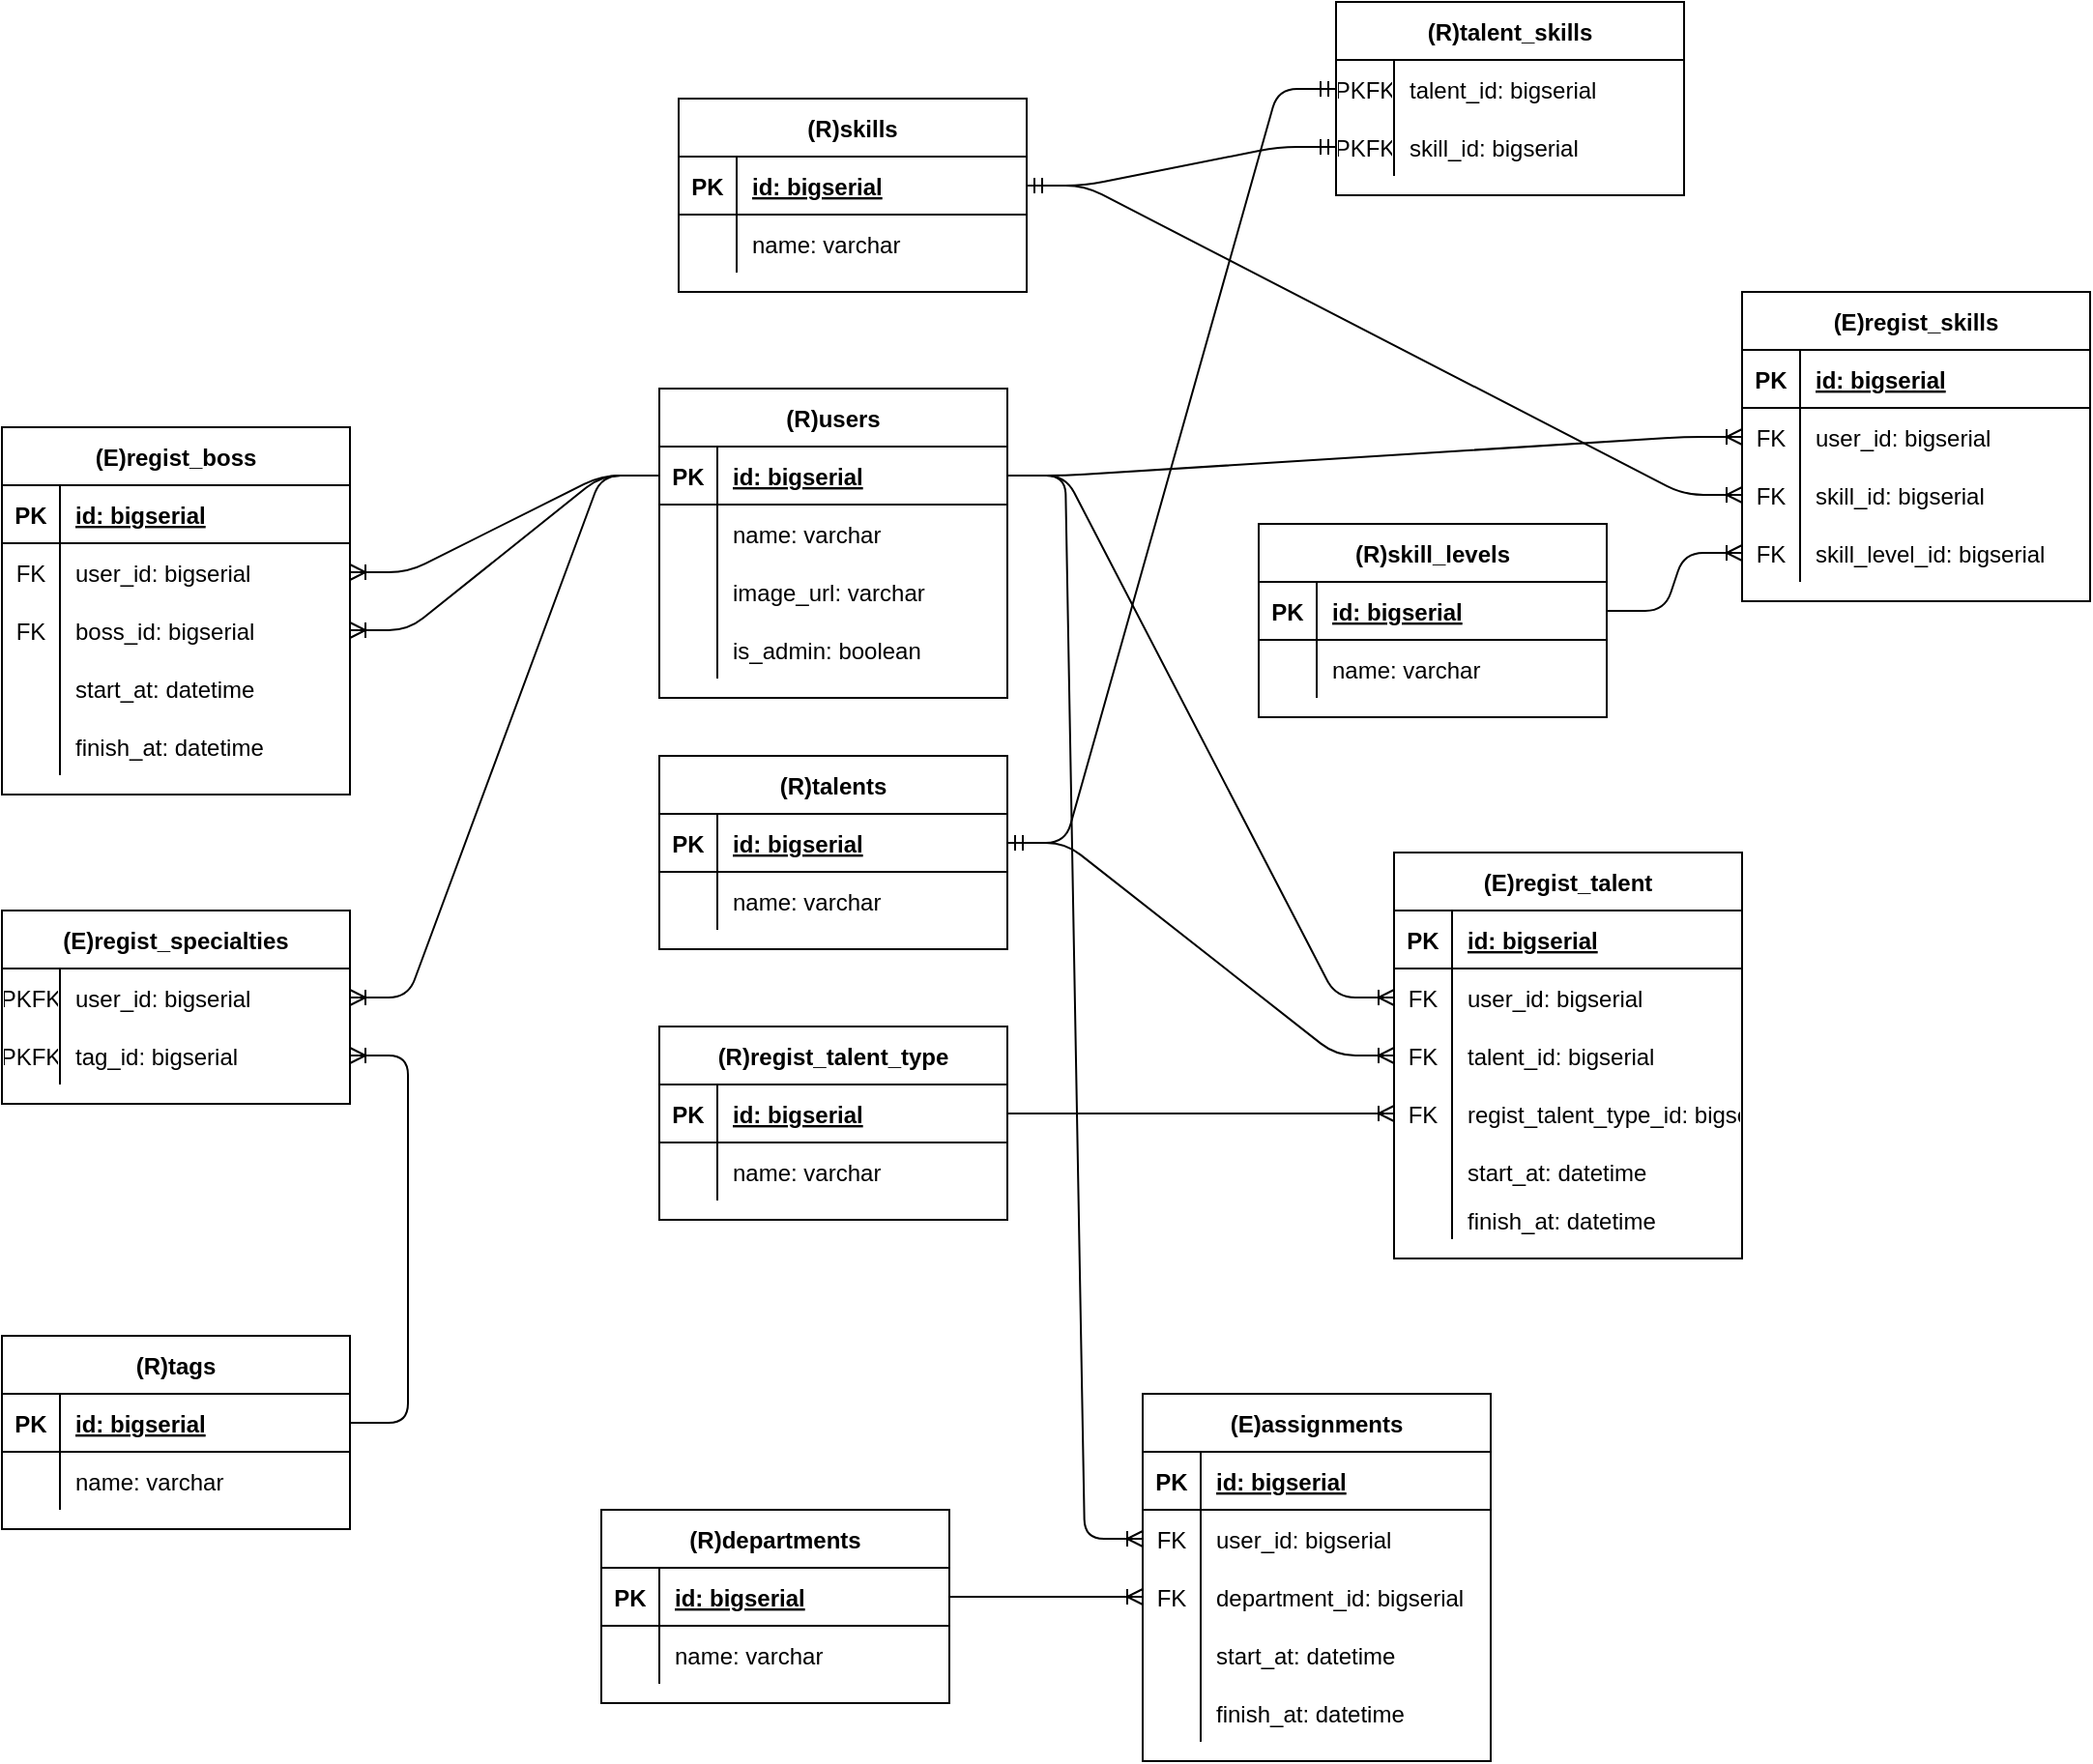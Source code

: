 <mxfile version="13.8.1" type="github">
  <diagram id="JPElbBWOqCpzy2jqANNV" name="Page-1">
    <mxGraphModel dx="4867" dy="1317" grid="1" gridSize="10" guides="1" tooltips="1" connect="1" arrows="1" fold="1" page="1" pageScale="1" pageWidth="827" pageHeight="1169" math="0" shadow="0" extFonts="Permanent Marker^https://fonts.googleapis.com/css?family=Permanent+Marker">
      <root>
        <mxCell id="0" />
        <mxCell id="1" parent="0" />
        <mxCell id="5wQCz63SCyljNWR6yYrc-65" value="(R)regist_talent_type" style="shape=table;startSize=30;container=1;collapsible=1;childLayout=tableLayout;fixedRows=1;rowLines=0;fontStyle=1;align=center;resizeLast=1;" parent="1" vertex="1">
          <mxGeometry x="-1580" y="590" width="180" height="100" as="geometry" />
        </mxCell>
        <mxCell id="5wQCz63SCyljNWR6yYrc-66" value="" style="shape=partialRectangle;collapsible=0;dropTarget=0;pointerEvents=0;fillColor=none;top=0;left=0;bottom=1;right=0;points=[[0,0.5],[1,0.5]];portConstraint=eastwest;" parent="5wQCz63SCyljNWR6yYrc-65" vertex="1">
          <mxGeometry y="30" width="180" height="30" as="geometry" />
        </mxCell>
        <mxCell id="5wQCz63SCyljNWR6yYrc-67" value="PK" style="shape=partialRectangle;connectable=0;fillColor=none;top=0;left=0;bottom=0;right=0;fontStyle=1;overflow=hidden;" parent="5wQCz63SCyljNWR6yYrc-66" vertex="1">
          <mxGeometry width="30" height="30" as="geometry" />
        </mxCell>
        <mxCell id="5wQCz63SCyljNWR6yYrc-68" value="id: bigserial" style="shape=partialRectangle;connectable=0;fillColor=none;top=0;left=0;bottom=0;right=0;align=left;spacingLeft=6;fontStyle=5;overflow=hidden;" parent="5wQCz63SCyljNWR6yYrc-66" vertex="1">
          <mxGeometry x="30" width="150" height="30" as="geometry" />
        </mxCell>
        <mxCell id="5wQCz63SCyljNWR6yYrc-69" value="" style="shape=partialRectangle;collapsible=0;dropTarget=0;pointerEvents=0;fillColor=none;top=0;left=0;bottom=0;right=0;points=[[0,0.5],[1,0.5]];portConstraint=eastwest;" parent="5wQCz63SCyljNWR6yYrc-65" vertex="1">
          <mxGeometry y="60" width="180" height="30" as="geometry" />
        </mxCell>
        <mxCell id="5wQCz63SCyljNWR6yYrc-70" value="" style="shape=partialRectangle;connectable=0;fillColor=none;top=0;left=0;bottom=0;right=0;editable=1;overflow=hidden;" parent="5wQCz63SCyljNWR6yYrc-69" vertex="1">
          <mxGeometry width="30" height="30" as="geometry" />
        </mxCell>
        <mxCell id="5wQCz63SCyljNWR6yYrc-71" value="name: varchar" style="shape=partialRectangle;connectable=0;fillColor=none;top=0;left=0;bottom=0;right=0;align=left;spacingLeft=6;overflow=hidden;" parent="5wQCz63SCyljNWR6yYrc-69" vertex="1">
          <mxGeometry x="30" width="150" height="30" as="geometry" />
        </mxCell>
        <mxCell id="5wQCz63SCyljNWR6yYrc-49" value="(R)talents" style="shape=table;startSize=30;container=1;collapsible=1;childLayout=tableLayout;fixedRows=1;rowLines=0;fontStyle=1;align=center;resizeLast=1;" parent="1" vertex="1">
          <mxGeometry x="-1580" y="450" width="180" height="100" as="geometry" />
        </mxCell>
        <mxCell id="5wQCz63SCyljNWR6yYrc-50" value="" style="shape=partialRectangle;collapsible=0;dropTarget=0;pointerEvents=0;fillColor=none;top=0;left=0;bottom=1;right=0;points=[[0,0.5],[1,0.5]];portConstraint=eastwest;" parent="5wQCz63SCyljNWR6yYrc-49" vertex="1">
          <mxGeometry y="30" width="180" height="30" as="geometry" />
        </mxCell>
        <mxCell id="5wQCz63SCyljNWR6yYrc-51" value="PK" style="shape=partialRectangle;connectable=0;fillColor=none;top=0;left=0;bottom=0;right=0;fontStyle=1;overflow=hidden;" parent="5wQCz63SCyljNWR6yYrc-50" vertex="1">
          <mxGeometry width="30" height="30" as="geometry" />
        </mxCell>
        <mxCell id="5wQCz63SCyljNWR6yYrc-52" value="id: bigserial" style="shape=partialRectangle;connectable=0;fillColor=none;top=0;left=0;bottom=0;right=0;align=left;spacingLeft=6;fontStyle=5;overflow=hidden;" parent="5wQCz63SCyljNWR6yYrc-50" vertex="1">
          <mxGeometry x="30" width="150" height="30" as="geometry" />
        </mxCell>
        <mxCell id="5wQCz63SCyljNWR6yYrc-53" value="" style="shape=partialRectangle;collapsible=0;dropTarget=0;pointerEvents=0;fillColor=none;top=0;left=0;bottom=0;right=0;points=[[0,0.5],[1,0.5]];portConstraint=eastwest;" parent="5wQCz63SCyljNWR6yYrc-49" vertex="1">
          <mxGeometry y="60" width="180" height="30" as="geometry" />
        </mxCell>
        <mxCell id="5wQCz63SCyljNWR6yYrc-54" value="" style="shape=partialRectangle;connectable=0;fillColor=none;top=0;left=0;bottom=0;right=0;editable=1;overflow=hidden;" parent="5wQCz63SCyljNWR6yYrc-53" vertex="1">
          <mxGeometry width="30" height="30" as="geometry" />
        </mxCell>
        <mxCell id="5wQCz63SCyljNWR6yYrc-55" value="name: varchar" style="shape=partialRectangle;connectable=0;fillColor=none;top=0;left=0;bottom=0;right=0;align=left;spacingLeft=6;overflow=hidden;" parent="5wQCz63SCyljNWR6yYrc-53" vertex="1">
          <mxGeometry x="30" width="150" height="30" as="geometry" />
        </mxCell>
        <mxCell id="5wQCz63SCyljNWR6yYrc-14" value="(R)users" style="shape=table;startSize=30;container=1;collapsible=1;childLayout=tableLayout;fixedRows=1;rowLines=0;fontStyle=1;align=center;resizeLast=1;" parent="1" vertex="1">
          <mxGeometry x="-1580" y="260" width="180" height="160" as="geometry" />
        </mxCell>
        <mxCell id="5wQCz63SCyljNWR6yYrc-15" value="" style="shape=partialRectangle;collapsible=0;dropTarget=0;pointerEvents=0;fillColor=none;top=0;left=0;bottom=1;right=0;points=[[0,0.5],[1,0.5]];portConstraint=eastwest;" parent="5wQCz63SCyljNWR6yYrc-14" vertex="1">
          <mxGeometry y="30" width="180" height="30" as="geometry" />
        </mxCell>
        <mxCell id="5wQCz63SCyljNWR6yYrc-16" value="PK" style="shape=partialRectangle;connectable=0;fillColor=none;top=0;left=0;bottom=0;right=0;fontStyle=1;overflow=hidden;" parent="5wQCz63SCyljNWR6yYrc-15" vertex="1">
          <mxGeometry width="30" height="30" as="geometry" />
        </mxCell>
        <mxCell id="5wQCz63SCyljNWR6yYrc-17" value="id: bigserial" style="shape=partialRectangle;connectable=0;fillColor=none;top=0;left=0;bottom=0;right=0;align=left;spacingLeft=6;fontStyle=5;overflow=hidden;" parent="5wQCz63SCyljNWR6yYrc-15" vertex="1">
          <mxGeometry x="30" width="150" height="30" as="geometry" />
        </mxCell>
        <mxCell id="5wQCz63SCyljNWR6yYrc-18" value="" style="shape=partialRectangle;collapsible=0;dropTarget=0;pointerEvents=0;fillColor=none;top=0;left=0;bottom=0;right=0;points=[[0,0.5],[1,0.5]];portConstraint=eastwest;" parent="5wQCz63SCyljNWR6yYrc-14" vertex="1">
          <mxGeometry y="60" width="180" height="30" as="geometry" />
        </mxCell>
        <mxCell id="5wQCz63SCyljNWR6yYrc-19" value="" style="shape=partialRectangle;connectable=0;fillColor=none;top=0;left=0;bottom=0;right=0;editable=1;overflow=hidden;" parent="5wQCz63SCyljNWR6yYrc-18" vertex="1">
          <mxGeometry width="30" height="30" as="geometry" />
        </mxCell>
        <mxCell id="5wQCz63SCyljNWR6yYrc-20" value="name: varchar" style="shape=partialRectangle;connectable=0;fillColor=none;top=0;left=0;bottom=0;right=0;align=left;spacingLeft=6;overflow=hidden;" parent="5wQCz63SCyljNWR6yYrc-18" vertex="1">
          <mxGeometry x="30" width="150" height="30" as="geometry" />
        </mxCell>
        <mxCell id="5wQCz63SCyljNWR6yYrc-21" value="" style="shape=partialRectangle;collapsible=0;dropTarget=0;pointerEvents=0;fillColor=none;top=0;left=0;bottom=0;right=0;points=[[0,0.5],[1,0.5]];portConstraint=eastwest;" parent="5wQCz63SCyljNWR6yYrc-14" vertex="1">
          <mxGeometry y="90" width="180" height="30" as="geometry" />
        </mxCell>
        <mxCell id="5wQCz63SCyljNWR6yYrc-22" value="" style="shape=partialRectangle;connectable=0;fillColor=none;top=0;left=0;bottom=0;right=0;editable=1;overflow=hidden;" parent="5wQCz63SCyljNWR6yYrc-21" vertex="1">
          <mxGeometry width="30" height="30" as="geometry" />
        </mxCell>
        <mxCell id="5wQCz63SCyljNWR6yYrc-23" value="image_url: varchar" style="shape=partialRectangle;connectable=0;fillColor=none;top=0;left=0;bottom=0;right=0;align=left;spacingLeft=6;overflow=hidden;" parent="5wQCz63SCyljNWR6yYrc-21" vertex="1">
          <mxGeometry x="30" width="150" height="30" as="geometry" />
        </mxCell>
        <mxCell id="KvYoqZuL__09rlSR0HIG-1" value="" style="shape=partialRectangle;collapsible=0;dropTarget=0;pointerEvents=0;fillColor=none;top=0;left=0;bottom=0;right=0;points=[[0,0.5],[1,0.5]];portConstraint=eastwest;" vertex="1" parent="5wQCz63SCyljNWR6yYrc-14">
          <mxGeometry y="120" width="180" height="30" as="geometry" />
        </mxCell>
        <mxCell id="KvYoqZuL__09rlSR0HIG-2" value="" style="shape=partialRectangle;connectable=0;fillColor=none;top=0;left=0;bottom=0;right=0;editable=1;overflow=hidden;" vertex="1" parent="KvYoqZuL__09rlSR0HIG-1">
          <mxGeometry width="30" height="30" as="geometry" />
        </mxCell>
        <mxCell id="KvYoqZuL__09rlSR0HIG-3" value="is_admin: boolean" style="shape=partialRectangle;connectable=0;fillColor=none;top=0;left=0;bottom=0;right=0;align=left;spacingLeft=6;overflow=hidden;" vertex="1" parent="KvYoqZuL__09rlSR0HIG-1">
          <mxGeometry x="30" width="150" height="30" as="geometry" />
        </mxCell>
        <mxCell id="5wQCz63SCyljNWR6yYrc-81" value="" style="edgeStyle=entityRelationEdgeStyle;fontSize=12;html=1;endArrow=ERoneToMany;exitX=1;exitY=0.5;exitDx=0;exitDy=0;entryX=0;entryY=0.5;entryDx=0;entryDy=0;" parent="1" source="5wQCz63SCyljNWR6yYrc-66" target="5wQCz63SCyljNWR6yYrc-37" edge="1">
          <mxGeometry width="100" height="100" relative="1" as="geometry">
            <mxPoint x="-880" y="650" as="sourcePoint" />
            <mxPoint x="-780" y="550" as="targetPoint" />
          </mxGeometry>
        </mxCell>
        <mxCell id="5wQCz63SCyljNWR6yYrc-82" value="" style="edgeStyle=entityRelationEdgeStyle;fontSize=12;html=1;endArrow=ERoneToMany;exitX=1;exitY=0.5;exitDx=0;exitDy=0;" parent="1" source="5wQCz63SCyljNWR6yYrc-50" target="5wQCz63SCyljNWR6yYrc-34" edge="1">
          <mxGeometry width="100" height="100" relative="1" as="geometry">
            <mxPoint x="-880" y="650" as="sourcePoint" />
            <mxPoint x="-780" y="550" as="targetPoint" />
          </mxGeometry>
        </mxCell>
        <mxCell id="5wQCz63SCyljNWR6yYrc-83" value="" style="edgeStyle=entityRelationEdgeStyle;fontSize=12;html=1;endArrow=ERoneToMany;entryX=0;entryY=0.5;entryDx=0;entryDy=0;" parent="1" source="5wQCz63SCyljNWR6yYrc-15" target="5wQCz63SCyljNWR6yYrc-31" edge="1">
          <mxGeometry width="100" height="100" relative="1" as="geometry">
            <mxPoint x="-880" y="650" as="sourcePoint" />
            <mxPoint x="-780" y="550" as="targetPoint" />
          </mxGeometry>
        </mxCell>
        <mxCell id="5wQCz63SCyljNWR6yYrc-97" value="" style="edgeStyle=entityRelationEdgeStyle;fontSize=12;html=1;endArrow=ERmandOne;startArrow=ERmandOne;exitX=1;exitY=0.5;exitDx=0;exitDy=0;" parent="1" source="5wQCz63SCyljNWR6yYrc-50" target="5wQCz63SCyljNWR6yYrc-88" edge="1">
          <mxGeometry width="100" height="100" relative="1" as="geometry">
            <mxPoint x="-1090" y="490" as="sourcePoint" />
            <mxPoint x="-990" y="390" as="targetPoint" />
          </mxGeometry>
        </mxCell>
        <mxCell id="5wQCz63SCyljNWR6yYrc-98" value="(R)skills" style="shape=table;startSize=30;container=1;collapsible=1;childLayout=tableLayout;fixedRows=1;rowLines=0;fontStyle=1;align=center;resizeLast=1;" parent="1" vertex="1">
          <mxGeometry x="-1570" y="110" width="180" height="100" as="geometry" />
        </mxCell>
        <mxCell id="5wQCz63SCyljNWR6yYrc-99" value="" style="shape=partialRectangle;collapsible=0;dropTarget=0;pointerEvents=0;fillColor=none;top=0;left=0;bottom=1;right=0;points=[[0,0.5],[1,0.5]];portConstraint=eastwest;" parent="5wQCz63SCyljNWR6yYrc-98" vertex="1">
          <mxGeometry y="30" width="180" height="30" as="geometry" />
        </mxCell>
        <mxCell id="5wQCz63SCyljNWR6yYrc-100" value="PK" style="shape=partialRectangle;connectable=0;fillColor=none;top=0;left=0;bottom=0;right=0;fontStyle=1;overflow=hidden;" parent="5wQCz63SCyljNWR6yYrc-99" vertex="1">
          <mxGeometry width="30" height="30" as="geometry" />
        </mxCell>
        <mxCell id="5wQCz63SCyljNWR6yYrc-101" value="id: bigserial" style="shape=partialRectangle;connectable=0;fillColor=none;top=0;left=0;bottom=0;right=0;align=left;spacingLeft=6;fontStyle=5;overflow=hidden;" parent="5wQCz63SCyljNWR6yYrc-99" vertex="1">
          <mxGeometry x="30" width="150" height="30" as="geometry" />
        </mxCell>
        <mxCell id="5wQCz63SCyljNWR6yYrc-102" value="" style="shape=partialRectangle;collapsible=0;dropTarget=0;pointerEvents=0;fillColor=none;top=0;left=0;bottom=0;right=0;points=[[0,0.5],[1,0.5]];portConstraint=eastwest;" parent="5wQCz63SCyljNWR6yYrc-98" vertex="1">
          <mxGeometry y="60" width="180" height="30" as="geometry" />
        </mxCell>
        <mxCell id="5wQCz63SCyljNWR6yYrc-103" value="" style="shape=partialRectangle;connectable=0;fillColor=none;top=0;left=0;bottom=0;right=0;editable=1;overflow=hidden;" parent="5wQCz63SCyljNWR6yYrc-102" vertex="1">
          <mxGeometry width="30" height="30" as="geometry" />
        </mxCell>
        <mxCell id="5wQCz63SCyljNWR6yYrc-104" value="name: varchar" style="shape=partialRectangle;connectable=0;fillColor=none;top=0;left=0;bottom=0;right=0;align=left;spacingLeft=6;overflow=hidden;" parent="5wQCz63SCyljNWR6yYrc-102" vertex="1">
          <mxGeometry x="30" width="150" height="30" as="geometry" />
        </mxCell>
        <mxCell id="5wQCz63SCyljNWR6yYrc-111" value="" style="edgeStyle=entityRelationEdgeStyle;fontSize=12;html=1;endArrow=ERmandOne;startArrow=ERmandOne;exitX=1;exitY=0.5;exitDx=0;exitDy=0;entryX=0;entryY=0.5;entryDx=0;entryDy=0;" parent="1" source="5wQCz63SCyljNWR6yYrc-99" target="5wQCz63SCyljNWR6yYrc-91" edge="1">
          <mxGeometry width="100" height="100" relative="1" as="geometry">
            <mxPoint x="-1320" y="610" as="sourcePoint" />
            <mxPoint x="-1220" y="510" as="targetPoint" />
          </mxGeometry>
        </mxCell>
        <mxCell id="5wQCz63SCyljNWR6yYrc-112" value="(E)regist_skills" style="shape=table;startSize=30;container=1;collapsible=1;childLayout=tableLayout;fixedRows=1;rowLines=0;fontStyle=1;align=center;resizeLast=1;" parent="1" vertex="1">
          <mxGeometry x="-1020" y="210" width="180" height="160" as="geometry" />
        </mxCell>
        <mxCell id="5wQCz63SCyljNWR6yYrc-113" value="" style="shape=partialRectangle;collapsible=0;dropTarget=0;pointerEvents=0;fillColor=none;top=0;left=0;bottom=1;right=0;points=[[0,0.5],[1,0.5]];portConstraint=eastwest;" parent="5wQCz63SCyljNWR6yYrc-112" vertex="1">
          <mxGeometry y="30" width="180" height="30" as="geometry" />
        </mxCell>
        <mxCell id="5wQCz63SCyljNWR6yYrc-114" value="PK" style="shape=partialRectangle;connectable=0;fillColor=none;top=0;left=0;bottom=0;right=0;fontStyle=1;overflow=hidden;" parent="5wQCz63SCyljNWR6yYrc-113" vertex="1">
          <mxGeometry width="30" height="30" as="geometry" />
        </mxCell>
        <mxCell id="5wQCz63SCyljNWR6yYrc-115" value="id: bigserial" style="shape=partialRectangle;connectable=0;fillColor=none;top=0;left=0;bottom=0;right=0;align=left;spacingLeft=6;fontStyle=5;overflow=hidden;" parent="5wQCz63SCyljNWR6yYrc-113" vertex="1">
          <mxGeometry x="30" width="150" height="30" as="geometry" />
        </mxCell>
        <mxCell id="5wQCz63SCyljNWR6yYrc-116" value="" style="shape=partialRectangle;collapsible=0;dropTarget=0;pointerEvents=0;fillColor=none;top=0;left=0;bottom=0;right=0;points=[[0,0.5],[1,0.5]];portConstraint=eastwest;" parent="5wQCz63SCyljNWR6yYrc-112" vertex="1">
          <mxGeometry y="60" width="180" height="30" as="geometry" />
        </mxCell>
        <mxCell id="5wQCz63SCyljNWR6yYrc-117" value="FK" style="shape=partialRectangle;connectable=0;fillColor=none;top=0;left=0;bottom=0;right=0;editable=1;overflow=hidden;" parent="5wQCz63SCyljNWR6yYrc-116" vertex="1">
          <mxGeometry width="30" height="30" as="geometry" />
        </mxCell>
        <mxCell id="5wQCz63SCyljNWR6yYrc-118" value="user_id: bigserial" style="shape=partialRectangle;connectable=0;fillColor=none;top=0;left=0;bottom=0;right=0;align=left;spacingLeft=6;overflow=hidden;" parent="5wQCz63SCyljNWR6yYrc-116" vertex="1">
          <mxGeometry x="30" width="150" height="30" as="geometry" />
        </mxCell>
        <mxCell id="5wQCz63SCyljNWR6yYrc-119" value="" style="shape=partialRectangle;collapsible=0;dropTarget=0;pointerEvents=0;fillColor=none;top=0;left=0;bottom=0;right=0;points=[[0,0.5],[1,0.5]];portConstraint=eastwest;" parent="5wQCz63SCyljNWR6yYrc-112" vertex="1">
          <mxGeometry y="90" width="180" height="30" as="geometry" />
        </mxCell>
        <mxCell id="5wQCz63SCyljNWR6yYrc-120" value="FK" style="shape=partialRectangle;connectable=0;fillColor=none;top=0;left=0;bottom=0;right=0;editable=1;overflow=hidden;" parent="5wQCz63SCyljNWR6yYrc-119" vertex="1">
          <mxGeometry width="30" height="30" as="geometry" />
        </mxCell>
        <mxCell id="5wQCz63SCyljNWR6yYrc-121" value="skill_id: bigserial" style="shape=partialRectangle;connectable=0;fillColor=none;top=0;left=0;bottom=0;right=0;align=left;spacingLeft=6;overflow=hidden;" parent="5wQCz63SCyljNWR6yYrc-119" vertex="1">
          <mxGeometry x="30" width="150" height="30" as="geometry" />
        </mxCell>
        <mxCell id="5wQCz63SCyljNWR6yYrc-122" value="" style="shape=partialRectangle;collapsible=0;dropTarget=0;pointerEvents=0;fillColor=none;top=0;left=0;bottom=0;right=0;points=[[0,0.5],[1,0.5]];portConstraint=eastwest;" parent="5wQCz63SCyljNWR6yYrc-112" vertex="1">
          <mxGeometry y="120" width="180" height="30" as="geometry" />
        </mxCell>
        <mxCell id="5wQCz63SCyljNWR6yYrc-123" value="FK" style="shape=partialRectangle;connectable=0;fillColor=none;top=0;left=0;bottom=0;right=0;editable=1;overflow=hidden;" parent="5wQCz63SCyljNWR6yYrc-122" vertex="1">
          <mxGeometry width="30" height="30" as="geometry" />
        </mxCell>
        <mxCell id="5wQCz63SCyljNWR6yYrc-124" value="skill_level_id: bigserial" style="shape=partialRectangle;connectable=0;fillColor=none;top=0;left=0;bottom=0;right=0;align=left;spacingLeft=6;overflow=hidden;" parent="5wQCz63SCyljNWR6yYrc-122" vertex="1">
          <mxGeometry x="30" width="150" height="30" as="geometry" />
        </mxCell>
        <mxCell id="5wQCz63SCyljNWR6yYrc-125" value="" style="edgeStyle=entityRelationEdgeStyle;fontSize=12;html=1;endArrow=ERoneToMany;entryX=0;entryY=0.5;entryDx=0;entryDy=0;exitX=1;exitY=0.5;exitDx=0;exitDy=0;" parent="1" source="5wQCz63SCyljNWR6yYrc-15" target="5wQCz63SCyljNWR6yYrc-116" edge="1">
          <mxGeometry width="100" height="100" relative="1" as="geometry">
            <mxPoint x="-1320" y="610" as="sourcePoint" />
            <mxPoint x="-1220" y="510" as="targetPoint" />
          </mxGeometry>
        </mxCell>
        <mxCell id="5wQCz63SCyljNWR6yYrc-126" value="" style="edgeStyle=entityRelationEdgeStyle;fontSize=12;html=1;endArrow=ERoneToMany;exitX=1;exitY=0.5;exitDx=0;exitDy=0;entryX=0;entryY=0.5;entryDx=0;entryDy=0;" parent="1" source="5wQCz63SCyljNWR6yYrc-99" target="5wQCz63SCyljNWR6yYrc-119" edge="1">
          <mxGeometry width="100" height="100" relative="1" as="geometry">
            <mxPoint x="-1230" y="390" as="sourcePoint" />
            <mxPoint x="-1130" y="290" as="targetPoint" />
          </mxGeometry>
        </mxCell>
        <mxCell id="5wQCz63SCyljNWR6yYrc-84" value="(R)talent_skills" style="shape=table;startSize=30;container=1;collapsible=1;childLayout=tableLayout;fixedRows=1;rowLines=0;fontStyle=1;align=center;resizeLast=1;" parent="1" vertex="1">
          <mxGeometry x="-1230" y="60" width="180" height="100" as="geometry" />
        </mxCell>
        <mxCell id="5wQCz63SCyljNWR6yYrc-88" value="" style="shape=partialRectangle;collapsible=0;dropTarget=0;pointerEvents=0;fillColor=none;top=0;left=0;bottom=0;right=0;points=[[0,0.5],[1,0.5]];portConstraint=eastwest;" parent="5wQCz63SCyljNWR6yYrc-84" vertex="1">
          <mxGeometry y="30" width="180" height="30" as="geometry" />
        </mxCell>
        <mxCell id="5wQCz63SCyljNWR6yYrc-89" value="PKFK" style="shape=partialRectangle;connectable=0;fillColor=none;top=0;left=0;bottom=0;right=0;editable=1;overflow=hidden;" parent="5wQCz63SCyljNWR6yYrc-88" vertex="1">
          <mxGeometry width="30" height="30" as="geometry" />
        </mxCell>
        <mxCell id="5wQCz63SCyljNWR6yYrc-90" value="talent_id: bigserial" style="shape=partialRectangle;connectable=0;fillColor=none;top=0;left=0;bottom=0;right=0;align=left;spacingLeft=6;overflow=hidden;" parent="5wQCz63SCyljNWR6yYrc-88" vertex="1">
          <mxGeometry x="30" width="150" height="30" as="geometry" />
        </mxCell>
        <mxCell id="5wQCz63SCyljNWR6yYrc-91" value="" style="shape=partialRectangle;collapsible=0;dropTarget=0;pointerEvents=0;fillColor=none;top=0;left=0;bottom=0;right=0;points=[[0,0.5],[1,0.5]];portConstraint=eastwest;" parent="5wQCz63SCyljNWR6yYrc-84" vertex="1">
          <mxGeometry y="60" width="180" height="30" as="geometry" />
        </mxCell>
        <mxCell id="5wQCz63SCyljNWR6yYrc-92" value="PKFK" style="shape=partialRectangle;connectable=0;fillColor=none;top=0;left=0;bottom=0;right=0;editable=1;overflow=hidden;" parent="5wQCz63SCyljNWR6yYrc-91" vertex="1">
          <mxGeometry width="30" height="30" as="geometry" />
        </mxCell>
        <mxCell id="5wQCz63SCyljNWR6yYrc-93" value="skill_id: bigserial" style="shape=partialRectangle;connectable=0;fillColor=none;top=0;left=0;bottom=0;right=0;align=left;spacingLeft=6;overflow=hidden;" parent="5wQCz63SCyljNWR6yYrc-91" vertex="1">
          <mxGeometry x="30" width="150" height="30" as="geometry" />
        </mxCell>
        <mxCell id="5wQCz63SCyljNWR6yYrc-127" value="(R)skill_levels" style="shape=table;startSize=30;container=1;collapsible=1;childLayout=tableLayout;fixedRows=1;rowLines=0;fontStyle=1;align=center;resizeLast=1;" parent="1" vertex="1">
          <mxGeometry x="-1270" y="330" width="180" height="100" as="geometry" />
        </mxCell>
        <mxCell id="5wQCz63SCyljNWR6yYrc-128" value="" style="shape=partialRectangle;collapsible=0;dropTarget=0;pointerEvents=0;fillColor=none;top=0;left=0;bottom=1;right=0;points=[[0,0.5],[1,0.5]];portConstraint=eastwest;" parent="5wQCz63SCyljNWR6yYrc-127" vertex="1">
          <mxGeometry y="30" width="180" height="30" as="geometry" />
        </mxCell>
        <mxCell id="5wQCz63SCyljNWR6yYrc-129" value="PK" style="shape=partialRectangle;connectable=0;fillColor=none;top=0;left=0;bottom=0;right=0;fontStyle=1;overflow=hidden;" parent="5wQCz63SCyljNWR6yYrc-128" vertex="1">
          <mxGeometry width="30" height="30" as="geometry" />
        </mxCell>
        <mxCell id="5wQCz63SCyljNWR6yYrc-130" value="id: bigserial" style="shape=partialRectangle;connectable=0;fillColor=none;top=0;left=0;bottom=0;right=0;align=left;spacingLeft=6;fontStyle=5;overflow=hidden;" parent="5wQCz63SCyljNWR6yYrc-128" vertex="1">
          <mxGeometry x="30" width="150" height="30" as="geometry" />
        </mxCell>
        <mxCell id="5wQCz63SCyljNWR6yYrc-131" value="" style="shape=partialRectangle;collapsible=0;dropTarget=0;pointerEvents=0;fillColor=none;top=0;left=0;bottom=0;right=0;points=[[0,0.5],[1,0.5]];portConstraint=eastwest;" parent="5wQCz63SCyljNWR6yYrc-127" vertex="1">
          <mxGeometry y="60" width="180" height="30" as="geometry" />
        </mxCell>
        <mxCell id="5wQCz63SCyljNWR6yYrc-132" value="" style="shape=partialRectangle;connectable=0;fillColor=none;top=0;left=0;bottom=0;right=0;editable=1;overflow=hidden;" parent="5wQCz63SCyljNWR6yYrc-131" vertex="1">
          <mxGeometry width="30" height="30" as="geometry" />
        </mxCell>
        <mxCell id="5wQCz63SCyljNWR6yYrc-133" value="name: varchar" style="shape=partialRectangle;connectable=0;fillColor=none;top=0;left=0;bottom=0;right=0;align=left;spacingLeft=6;overflow=hidden;" parent="5wQCz63SCyljNWR6yYrc-131" vertex="1">
          <mxGeometry x="30" width="150" height="30" as="geometry" />
        </mxCell>
        <mxCell id="5wQCz63SCyljNWR6yYrc-140" value="" style="edgeStyle=entityRelationEdgeStyle;fontSize=12;html=1;endArrow=ERoneToMany;entryX=0;entryY=0.5;entryDx=0;entryDy=0;" parent="1" source="5wQCz63SCyljNWR6yYrc-128" target="5wQCz63SCyljNWR6yYrc-122" edge="1">
          <mxGeometry width="100" height="100" relative="1" as="geometry">
            <mxPoint x="-1080" y="540" as="sourcePoint" />
            <mxPoint x="-980" y="440" as="targetPoint" />
          </mxGeometry>
        </mxCell>
        <mxCell id="5wQCz63SCyljNWR6yYrc-27" value="(E)regist_talent" style="shape=table;startSize=30;container=1;collapsible=1;childLayout=tableLayout;fixedRows=1;rowLines=0;fontStyle=1;align=center;resizeLast=1;" parent="1" vertex="1">
          <mxGeometry x="-1200" y="500" width="180" height="210" as="geometry" />
        </mxCell>
        <mxCell id="5wQCz63SCyljNWR6yYrc-28" value="" style="shape=partialRectangle;collapsible=0;dropTarget=0;pointerEvents=0;fillColor=none;top=0;left=0;bottom=1;right=0;points=[[0,0.5],[1,0.5]];portConstraint=eastwest;" parent="5wQCz63SCyljNWR6yYrc-27" vertex="1">
          <mxGeometry y="30" width="180" height="30" as="geometry" />
        </mxCell>
        <mxCell id="5wQCz63SCyljNWR6yYrc-29" value="PK" style="shape=partialRectangle;connectable=0;fillColor=none;top=0;left=0;bottom=0;right=0;fontStyle=1;overflow=hidden;" parent="5wQCz63SCyljNWR6yYrc-28" vertex="1">
          <mxGeometry width="30" height="30" as="geometry" />
        </mxCell>
        <mxCell id="5wQCz63SCyljNWR6yYrc-30" value="id: bigserial" style="shape=partialRectangle;connectable=0;fillColor=none;top=0;left=0;bottom=0;right=0;align=left;spacingLeft=6;fontStyle=5;overflow=hidden;" parent="5wQCz63SCyljNWR6yYrc-28" vertex="1">
          <mxGeometry x="30" width="150" height="30" as="geometry" />
        </mxCell>
        <mxCell id="5wQCz63SCyljNWR6yYrc-31" value="" style="shape=partialRectangle;collapsible=0;dropTarget=0;pointerEvents=0;fillColor=none;top=0;left=0;bottom=0;right=0;points=[[0,0.5],[1,0.5]];portConstraint=eastwest;" parent="5wQCz63SCyljNWR6yYrc-27" vertex="1">
          <mxGeometry y="60" width="180" height="30" as="geometry" />
        </mxCell>
        <mxCell id="5wQCz63SCyljNWR6yYrc-32" value="FK" style="shape=partialRectangle;connectable=0;fillColor=none;top=0;left=0;bottom=0;right=0;editable=1;overflow=hidden;" parent="5wQCz63SCyljNWR6yYrc-31" vertex="1">
          <mxGeometry width="30" height="30" as="geometry" />
        </mxCell>
        <mxCell id="5wQCz63SCyljNWR6yYrc-33" value="user_id: bigserial" style="shape=partialRectangle;connectable=0;fillColor=none;top=0;left=0;bottom=0;right=0;align=left;spacingLeft=6;overflow=hidden;" parent="5wQCz63SCyljNWR6yYrc-31" vertex="1">
          <mxGeometry x="30" width="150" height="30" as="geometry" />
        </mxCell>
        <mxCell id="5wQCz63SCyljNWR6yYrc-34" value="" style="shape=partialRectangle;collapsible=0;dropTarget=0;pointerEvents=0;fillColor=none;top=0;left=0;bottom=0;right=0;points=[[0,0.5],[1,0.5]];portConstraint=eastwest;" parent="5wQCz63SCyljNWR6yYrc-27" vertex="1">
          <mxGeometry y="90" width="180" height="30" as="geometry" />
        </mxCell>
        <mxCell id="5wQCz63SCyljNWR6yYrc-35" value="FK" style="shape=partialRectangle;connectable=0;fillColor=none;top=0;left=0;bottom=0;right=0;editable=1;overflow=hidden;" parent="5wQCz63SCyljNWR6yYrc-34" vertex="1">
          <mxGeometry width="30" height="30" as="geometry" />
        </mxCell>
        <mxCell id="5wQCz63SCyljNWR6yYrc-36" value="talent_id: bigserial" style="shape=partialRectangle;connectable=0;fillColor=none;top=0;left=0;bottom=0;right=0;align=left;spacingLeft=6;overflow=hidden;" parent="5wQCz63SCyljNWR6yYrc-34" vertex="1">
          <mxGeometry x="30" width="150" height="30" as="geometry" />
        </mxCell>
        <mxCell id="5wQCz63SCyljNWR6yYrc-37" value="" style="shape=partialRectangle;collapsible=0;dropTarget=0;pointerEvents=0;fillColor=none;top=0;left=0;bottom=0;right=0;points=[[0,0.5],[1,0.5]];portConstraint=eastwest;" parent="5wQCz63SCyljNWR6yYrc-27" vertex="1">
          <mxGeometry y="120" width="180" height="30" as="geometry" />
        </mxCell>
        <mxCell id="5wQCz63SCyljNWR6yYrc-38" value="FK" style="shape=partialRectangle;connectable=0;fillColor=none;top=0;left=0;bottom=0;right=0;editable=1;overflow=hidden;" parent="5wQCz63SCyljNWR6yYrc-37" vertex="1">
          <mxGeometry width="30" height="30" as="geometry" />
        </mxCell>
        <mxCell id="5wQCz63SCyljNWR6yYrc-39" value="regist_talent_type_id: bigserial" style="shape=partialRectangle;connectable=0;fillColor=none;top=0;left=0;bottom=0;right=0;align=left;spacingLeft=6;overflow=hidden;" parent="5wQCz63SCyljNWR6yYrc-37" vertex="1">
          <mxGeometry x="30" width="150" height="30" as="geometry" />
        </mxCell>
        <mxCell id="5wQCz63SCyljNWR6yYrc-43" value="" style="shape=partialRectangle;collapsible=0;dropTarget=0;pointerEvents=0;fillColor=none;top=0;left=0;bottom=0;right=0;points=[[0,0.5],[1,0.5]];portConstraint=eastwest;" parent="5wQCz63SCyljNWR6yYrc-27" vertex="1">
          <mxGeometry y="150" width="180" height="30" as="geometry" />
        </mxCell>
        <mxCell id="5wQCz63SCyljNWR6yYrc-44" value="" style="shape=partialRectangle;connectable=0;fillColor=none;top=0;left=0;bottom=0;right=0;editable=1;overflow=hidden;" parent="5wQCz63SCyljNWR6yYrc-43" vertex="1">
          <mxGeometry width="30" height="30" as="geometry" />
        </mxCell>
        <mxCell id="5wQCz63SCyljNWR6yYrc-45" value="start_at: datetime" style="shape=partialRectangle;connectable=0;fillColor=none;top=0;left=0;bottom=0;right=0;align=left;spacingLeft=6;overflow=hidden;" parent="5wQCz63SCyljNWR6yYrc-43" vertex="1">
          <mxGeometry x="30" width="150" height="30" as="geometry" />
        </mxCell>
        <mxCell id="5wQCz63SCyljNWR6yYrc-46" value="" style="shape=partialRectangle;collapsible=0;dropTarget=0;pointerEvents=0;fillColor=none;top=0;left=0;bottom=0;right=0;points=[[0,0.5],[1,0.5]];portConstraint=eastwest;" parent="5wQCz63SCyljNWR6yYrc-27" vertex="1">
          <mxGeometry y="180" width="180" height="20" as="geometry" />
        </mxCell>
        <mxCell id="5wQCz63SCyljNWR6yYrc-47" value="" style="shape=partialRectangle;connectable=0;fillColor=none;top=0;left=0;bottom=0;right=0;editable=1;overflow=hidden;" parent="5wQCz63SCyljNWR6yYrc-46" vertex="1">
          <mxGeometry width="30" height="20" as="geometry" />
        </mxCell>
        <mxCell id="5wQCz63SCyljNWR6yYrc-48" value="finish_at: datetime" style="shape=partialRectangle;connectable=0;fillColor=none;top=0;left=0;bottom=0;right=0;align=left;spacingLeft=6;overflow=hidden;" parent="5wQCz63SCyljNWR6yYrc-46" vertex="1">
          <mxGeometry x="30" width="150" height="20" as="geometry" />
        </mxCell>
        <mxCell id="5wQCz63SCyljNWR6yYrc-141" value="(E)assignments" style="shape=table;startSize=30;container=1;collapsible=1;childLayout=tableLayout;fixedRows=1;rowLines=0;fontStyle=1;align=center;resizeLast=1;" parent="1" vertex="1">
          <mxGeometry x="-1330" y="780" width="180" height="190" as="geometry" />
        </mxCell>
        <mxCell id="5wQCz63SCyljNWR6yYrc-142" value="" style="shape=partialRectangle;collapsible=0;dropTarget=0;pointerEvents=0;fillColor=none;top=0;left=0;bottom=1;right=0;points=[[0,0.5],[1,0.5]];portConstraint=eastwest;" parent="5wQCz63SCyljNWR6yYrc-141" vertex="1">
          <mxGeometry y="30" width="180" height="30" as="geometry" />
        </mxCell>
        <mxCell id="5wQCz63SCyljNWR6yYrc-143" value="PK" style="shape=partialRectangle;connectable=0;fillColor=none;top=0;left=0;bottom=0;right=0;fontStyle=1;overflow=hidden;" parent="5wQCz63SCyljNWR6yYrc-142" vertex="1">
          <mxGeometry width="30" height="30" as="geometry" />
        </mxCell>
        <mxCell id="5wQCz63SCyljNWR6yYrc-144" value="id: bigserial" style="shape=partialRectangle;connectable=0;fillColor=none;top=0;left=0;bottom=0;right=0;align=left;spacingLeft=6;fontStyle=5;overflow=hidden;" parent="5wQCz63SCyljNWR6yYrc-142" vertex="1">
          <mxGeometry x="30" width="150" height="30" as="geometry" />
        </mxCell>
        <mxCell id="5wQCz63SCyljNWR6yYrc-145" value="" style="shape=partialRectangle;collapsible=0;dropTarget=0;pointerEvents=0;fillColor=none;top=0;left=0;bottom=0;right=0;points=[[0,0.5],[1,0.5]];portConstraint=eastwest;" parent="5wQCz63SCyljNWR6yYrc-141" vertex="1">
          <mxGeometry y="60" width="180" height="30" as="geometry" />
        </mxCell>
        <mxCell id="5wQCz63SCyljNWR6yYrc-146" value="FK" style="shape=partialRectangle;connectable=0;fillColor=none;top=0;left=0;bottom=0;right=0;editable=1;overflow=hidden;" parent="5wQCz63SCyljNWR6yYrc-145" vertex="1">
          <mxGeometry width="30" height="30" as="geometry" />
        </mxCell>
        <mxCell id="5wQCz63SCyljNWR6yYrc-147" value="user_id: bigserial" style="shape=partialRectangle;connectable=0;fillColor=none;top=0;left=0;bottom=0;right=0;align=left;spacingLeft=6;overflow=hidden;" parent="5wQCz63SCyljNWR6yYrc-145" vertex="1">
          <mxGeometry x="30" width="150" height="30" as="geometry" />
        </mxCell>
        <mxCell id="5wQCz63SCyljNWR6yYrc-148" value="" style="shape=partialRectangle;collapsible=0;dropTarget=0;pointerEvents=0;fillColor=none;top=0;left=0;bottom=0;right=0;points=[[0,0.5],[1,0.5]];portConstraint=eastwest;" parent="5wQCz63SCyljNWR6yYrc-141" vertex="1">
          <mxGeometry y="90" width="180" height="30" as="geometry" />
        </mxCell>
        <mxCell id="5wQCz63SCyljNWR6yYrc-149" value="FK" style="shape=partialRectangle;connectable=0;fillColor=none;top=0;left=0;bottom=0;right=0;editable=1;overflow=hidden;" parent="5wQCz63SCyljNWR6yYrc-148" vertex="1">
          <mxGeometry width="30" height="30" as="geometry" />
        </mxCell>
        <mxCell id="5wQCz63SCyljNWR6yYrc-150" value="department_id: bigserial" style="shape=partialRectangle;connectable=0;fillColor=none;top=0;left=0;bottom=0;right=0;align=left;spacingLeft=6;overflow=hidden;" parent="5wQCz63SCyljNWR6yYrc-148" vertex="1">
          <mxGeometry x="30" width="150" height="30" as="geometry" />
        </mxCell>
        <mxCell id="5wQCz63SCyljNWR6yYrc-151" value="" style="shape=partialRectangle;collapsible=0;dropTarget=0;pointerEvents=0;fillColor=none;top=0;left=0;bottom=0;right=0;points=[[0,0.5],[1,0.5]];portConstraint=eastwest;" parent="5wQCz63SCyljNWR6yYrc-141" vertex="1">
          <mxGeometry y="120" width="180" height="30" as="geometry" />
        </mxCell>
        <mxCell id="5wQCz63SCyljNWR6yYrc-152" value="" style="shape=partialRectangle;connectable=0;fillColor=none;top=0;left=0;bottom=0;right=0;editable=1;overflow=hidden;" parent="5wQCz63SCyljNWR6yYrc-151" vertex="1">
          <mxGeometry width="30" height="30" as="geometry" />
        </mxCell>
        <mxCell id="5wQCz63SCyljNWR6yYrc-153" value="start_at: datetime" style="shape=partialRectangle;connectable=0;fillColor=none;top=0;left=0;bottom=0;right=0;align=left;spacingLeft=6;overflow=hidden;" parent="5wQCz63SCyljNWR6yYrc-151" vertex="1">
          <mxGeometry x="30" width="150" height="30" as="geometry" />
        </mxCell>
        <mxCell id="5wQCz63SCyljNWR6yYrc-154" value="" style="shape=partialRectangle;collapsible=0;dropTarget=0;pointerEvents=0;fillColor=none;top=0;left=0;bottom=0;right=0;points=[[0,0.5],[1,0.5]];portConstraint=eastwest;" parent="5wQCz63SCyljNWR6yYrc-141" vertex="1">
          <mxGeometry y="150" width="180" height="30" as="geometry" />
        </mxCell>
        <mxCell id="5wQCz63SCyljNWR6yYrc-155" value="" style="shape=partialRectangle;connectable=0;fillColor=none;top=0;left=0;bottom=0;right=0;editable=1;overflow=hidden;" parent="5wQCz63SCyljNWR6yYrc-154" vertex="1">
          <mxGeometry width="30" height="30" as="geometry" />
        </mxCell>
        <mxCell id="5wQCz63SCyljNWR6yYrc-156" value="finish_at: datetime" style="shape=partialRectangle;connectable=0;fillColor=none;top=0;left=0;bottom=0;right=0;align=left;spacingLeft=6;overflow=hidden;" parent="5wQCz63SCyljNWR6yYrc-154" vertex="1">
          <mxGeometry x="30" width="150" height="30" as="geometry" />
        </mxCell>
        <mxCell id="5wQCz63SCyljNWR6yYrc-157" value="" style="edgeStyle=entityRelationEdgeStyle;fontSize=12;html=1;endArrow=ERoneToMany;exitX=1;exitY=0.5;exitDx=0;exitDy=0;entryX=0;entryY=0.5;entryDx=0;entryDy=0;" parent="1" source="5wQCz63SCyljNWR6yYrc-15" target="5wQCz63SCyljNWR6yYrc-145" edge="1">
          <mxGeometry width="100" height="100" relative="1" as="geometry">
            <mxPoint x="-1320" y="610" as="sourcePoint" />
            <mxPoint x="-1220" y="510" as="targetPoint" />
          </mxGeometry>
        </mxCell>
        <mxCell id="5wQCz63SCyljNWR6yYrc-171" value="" style="edgeStyle=entityRelationEdgeStyle;fontSize=12;html=1;endArrow=ERoneToMany;exitX=1;exitY=0.5;exitDx=0;exitDy=0;entryX=0;entryY=0.5;entryDx=0;entryDy=0;" parent="1" source="5wQCz63SCyljNWR6yYrc-159" target="5wQCz63SCyljNWR6yYrc-148" edge="1">
          <mxGeometry width="100" height="100" relative="1" as="geometry">
            <mxPoint x="-1320" y="610" as="sourcePoint" />
            <mxPoint x="-1220" y="510" as="targetPoint" />
          </mxGeometry>
        </mxCell>
        <mxCell id="5wQCz63SCyljNWR6yYrc-158" value="(R)departments" style="shape=table;startSize=30;container=1;collapsible=1;childLayout=tableLayout;fixedRows=1;rowLines=0;fontStyle=1;align=center;resizeLast=1;" parent="1" vertex="1">
          <mxGeometry x="-1610" y="840" width="180" height="100" as="geometry" />
        </mxCell>
        <mxCell id="5wQCz63SCyljNWR6yYrc-159" value="" style="shape=partialRectangle;collapsible=0;dropTarget=0;pointerEvents=0;fillColor=none;top=0;left=0;bottom=1;right=0;points=[[0,0.5],[1,0.5]];portConstraint=eastwest;" parent="5wQCz63SCyljNWR6yYrc-158" vertex="1">
          <mxGeometry y="30" width="180" height="30" as="geometry" />
        </mxCell>
        <mxCell id="5wQCz63SCyljNWR6yYrc-160" value="PK" style="shape=partialRectangle;connectable=0;fillColor=none;top=0;left=0;bottom=0;right=0;fontStyle=1;overflow=hidden;" parent="5wQCz63SCyljNWR6yYrc-159" vertex="1">
          <mxGeometry width="30" height="30" as="geometry" />
        </mxCell>
        <mxCell id="5wQCz63SCyljNWR6yYrc-161" value="id: bigserial" style="shape=partialRectangle;connectable=0;fillColor=none;top=0;left=0;bottom=0;right=0;align=left;spacingLeft=6;fontStyle=5;overflow=hidden;" parent="5wQCz63SCyljNWR6yYrc-159" vertex="1">
          <mxGeometry x="30" width="150" height="30" as="geometry" />
        </mxCell>
        <mxCell id="5wQCz63SCyljNWR6yYrc-162" value="" style="shape=partialRectangle;collapsible=0;dropTarget=0;pointerEvents=0;fillColor=none;top=0;left=0;bottom=0;right=0;points=[[0,0.5],[1,0.5]];portConstraint=eastwest;" parent="5wQCz63SCyljNWR6yYrc-158" vertex="1">
          <mxGeometry y="60" width="180" height="30" as="geometry" />
        </mxCell>
        <mxCell id="5wQCz63SCyljNWR6yYrc-163" value="" style="shape=partialRectangle;connectable=0;fillColor=none;top=0;left=0;bottom=0;right=0;editable=1;overflow=hidden;" parent="5wQCz63SCyljNWR6yYrc-162" vertex="1">
          <mxGeometry width="30" height="30" as="geometry" />
        </mxCell>
        <mxCell id="5wQCz63SCyljNWR6yYrc-164" value="name: varchar" style="shape=partialRectangle;connectable=0;fillColor=none;top=0;left=0;bottom=0;right=0;align=left;spacingLeft=6;overflow=hidden;" parent="5wQCz63SCyljNWR6yYrc-162" vertex="1">
          <mxGeometry x="30" width="150" height="30" as="geometry" />
        </mxCell>
        <mxCell id="5wQCz63SCyljNWR6yYrc-172" value="(E)regist_boss" style="shape=table;startSize=30;container=1;collapsible=1;childLayout=tableLayout;fixedRows=1;rowLines=0;fontStyle=1;align=center;resizeLast=1;" parent="1" vertex="1">
          <mxGeometry x="-1920" y="280" width="180" height="190" as="geometry" />
        </mxCell>
        <mxCell id="5wQCz63SCyljNWR6yYrc-173" value="" style="shape=partialRectangle;collapsible=0;dropTarget=0;pointerEvents=0;fillColor=none;top=0;left=0;bottom=1;right=0;points=[[0,0.5],[1,0.5]];portConstraint=eastwest;" parent="5wQCz63SCyljNWR6yYrc-172" vertex="1">
          <mxGeometry y="30" width="180" height="30" as="geometry" />
        </mxCell>
        <mxCell id="5wQCz63SCyljNWR6yYrc-174" value="PK" style="shape=partialRectangle;connectable=0;fillColor=none;top=0;left=0;bottom=0;right=0;fontStyle=1;overflow=hidden;" parent="5wQCz63SCyljNWR6yYrc-173" vertex="1">
          <mxGeometry width="30" height="30" as="geometry" />
        </mxCell>
        <mxCell id="5wQCz63SCyljNWR6yYrc-175" value="id: bigserial" style="shape=partialRectangle;connectable=0;fillColor=none;top=0;left=0;bottom=0;right=0;align=left;spacingLeft=6;fontStyle=5;overflow=hidden;" parent="5wQCz63SCyljNWR6yYrc-173" vertex="1">
          <mxGeometry x="30" width="150" height="30" as="geometry" />
        </mxCell>
        <mxCell id="5wQCz63SCyljNWR6yYrc-176" value="" style="shape=partialRectangle;collapsible=0;dropTarget=0;pointerEvents=0;fillColor=none;top=0;left=0;bottom=0;right=0;points=[[0,0.5],[1,0.5]];portConstraint=eastwest;" parent="5wQCz63SCyljNWR6yYrc-172" vertex="1">
          <mxGeometry y="60" width="180" height="30" as="geometry" />
        </mxCell>
        <mxCell id="5wQCz63SCyljNWR6yYrc-177" value="FK" style="shape=partialRectangle;connectable=0;fillColor=none;top=0;left=0;bottom=0;right=0;editable=1;overflow=hidden;" parent="5wQCz63SCyljNWR6yYrc-176" vertex="1">
          <mxGeometry width="30" height="30" as="geometry" />
        </mxCell>
        <mxCell id="5wQCz63SCyljNWR6yYrc-178" value="user_id: bigserial" style="shape=partialRectangle;connectable=0;fillColor=none;top=0;left=0;bottom=0;right=0;align=left;spacingLeft=6;overflow=hidden;" parent="5wQCz63SCyljNWR6yYrc-176" vertex="1">
          <mxGeometry x="30" width="150" height="30" as="geometry" />
        </mxCell>
        <mxCell id="5wQCz63SCyljNWR6yYrc-179" value="" style="shape=partialRectangle;collapsible=0;dropTarget=0;pointerEvents=0;fillColor=none;top=0;left=0;bottom=0;right=0;points=[[0,0.5],[1,0.5]];portConstraint=eastwest;" parent="5wQCz63SCyljNWR6yYrc-172" vertex="1">
          <mxGeometry y="90" width="180" height="30" as="geometry" />
        </mxCell>
        <mxCell id="5wQCz63SCyljNWR6yYrc-180" value="FK" style="shape=partialRectangle;connectable=0;fillColor=none;top=0;left=0;bottom=0;right=0;editable=1;overflow=hidden;" parent="5wQCz63SCyljNWR6yYrc-179" vertex="1">
          <mxGeometry width="30" height="30" as="geometry" />
        </mxCell>
        <mxCell id="5wQCz63SCyljNWR6yYrc-181" value="boss_id: bigserial" style="shape=partialRectangle;connectable=0;fillColor=none;top=0;left=0;bottom=0;right=0;align=left;spacingLeft=6;overflow=hidden;" parent="5wQCz63SCyljNWR6yYrc-179" vertex="1">
          <mxGeometry x="30" width="150" height="30" as="geometry" />
        </mxCell>
        <mxCell id="5wQCz63SCyljNWR6yYrc-182" value="" style="shape=partialRectangle;collapsible=0;dropTarget=0;pointerEvents=0;fillColor=none;top=0;left=0;bottom=0;right=0;points=[[0,0.5],[1,0.5]];portConstraint=eastwest;" parent="5wQCz63SCyljNWR6yYrc-172" vertex="1">
          <mxGeometry y="120" width="180" height="30" as="geometry" />
        </mxCell>
        <mxCell id="5wQCz63SCyljNWR6yYrc-183" value="" style="shape=partialRectangle;connectable=0;fillColor=none;top=0;left=0;bottom=0;right=0;editable=1;overflow=hidden;" parent="5wQCz63SCyljNWR6yYrc-182" vertex="1">
          <mxGeometry width="30" height="30" as="geometry" />
        </mxCell>
        <mxCell id="5wQCz63SCyljNWR6yYrc-184" value="start_at: datetime" style="shape=partialRectangle;connectable=0;fillColor=none;top=0;left=0;bottom=0;right=0;align=left;spacingLeft=6;overflow=hidden;" parent="5wQCz63SCyljNWR6yYrc-182" vertex="1">
          <mxGeometry x="30" width="150" height="30" as="geometry" />
        </mxCell>
        <mxCell id="5wQCz63SCyljNWR6yYrc-187" value="" style="shape=partialRectangle;collapsible=0;dropTarget=0;pointerEvents=0;fillColor=none;top=0;left=0;bottom=0;right=0;points=[[0,0.5],[1,0.5]];portConstraint=eastwest;" parent="5wQCz63SCyljNWR6yYrc-172" vertex="1">
          <mxGeometry y="150" width="180" height="30" as="geometry" />
        </mxCell>
        <mxCell id="5wQCz63SCyljNWR6yYrc-188" value="" style="shape=partialRectangle;connectable=0;fillColor=none;top=0;left=0;bottom=0;right=0;editable=1;overflow=hidden;" parent="5wQCz63SCyljNWR6yYrc-187" vertex="1">
          <mxGeometry width="30" height="30" as="geometry" />
        </mxCell>
        <mxCell id="5wQCz63SCyljNWR6yYrc-189" value="finish_at: datetime" style="shape=partialRectangle;connectable=0;fillColor=none;top=0;left=0;bottom=0;right=0;align=left;spacingLeft=6;overflow=hidden;" parent="5wQCz63SCyljNWR6yYrc-187" vertex="1">
          <mxGeometry x="30" width="150" height="30" as="geometry" />
        </mxCell>
        <mxCell id="5wQCz63SCyljNWR6yYrc-185" value="" style="edgeStyle=entityRelationEdgeStyle;fontSize=12;html=1;endArrow=ERoneToMany;" parent="1" source="5wQCz63SCyljNWR6yYrc-15" target="5wQCz63SCyljNWR6yYrc-176" edge="1">
          <mxGeometry width="100" height="100" relative="1" as="geometry">
            <mxPoint x="-1320" y="610" as="sourcePoint" />
            <mxPoint x="-1220" y="510" as="targetPoint" />
          </mxGeometry>
        </mxCell>
        <mxCell id="5wQCz63SCyljNWR6yYrc-186" value="" style="edgeStyle=entityRelationEdgeStyle;fontSize=12;html=1;endArrow=ERoneToMany;exitX=0;exitY=0.5;exitDx=0;exitDy=0;" parent="1" source="5wQCz63SCyljNWR6yYrc-15" target="5wQCz63SCyljNWR6yYrc-179" edge="1">
          <mxGeometry width="100" height="100" relative="1" as="geometry">
            <mxPoint x="-1320" y="610" as="sourcePoint" />
            <mxPoint x="-1220" y="510" as="targetPoint" />
          </mxGeometry>
        </mxCell>
        <mxCell id="5wQCz63SCyljNWR6yYrc-190" value="(E)regist_specialties" style="shape=table;startSize=30;container=1;collapsible=1;childLayout=tableLayout;fixedRows=1;rowLines=0;fontStyle=1;align=center;resizeLast=1;" parent="1" vertex="1">
          <mxGeometry x="-1920" y="530" width="180" height="100" as="geometry" />
        </mxCell>
        <mxCell id="5wQCz63SCyljNWR6yYrc-194" value="" style="shape=partialRectangle;collapsible=0;dropTarget=0;pointerEvents=0;fillColor=none;top=0;left=0;bottom=0;right=0;points=[[0,0.5],[1,0.5]];portConstraint=eastwest;" parent="5wQCz63SCyljNWR6yYrc-190" vertex="1">
          <mxGeometry y="30" width="180" height="30" as="geometry" />
        </mxCell>
        <mxCell id="5wQCz63SCyljNWR6yYrc-195" value="PKFK" style="shape=partialRectangle;connectable=0;fillColor=none;top=0;left=0;bottom=0;right=0;editable=1;overflow=hidden;" parent="5wQCz63SCyljNWR6yYrc-194" vertex="1">
          <mxGeometry width="30" height="30" as="geometry" />
        </mxCell>
        <mxCell id="5wQCz63SCyljNWR6yYrc-196" value="user_id: bigserial" style="shape=partialRectangle;connectable=0;fillColor=none;top=0;left=0;bottom=0;right=0;align=left;spacingLeft=6;overflow=hidden;" parent="5wQCz63SCyljNWR6yYrc-194" vertex="1">
          <mxGeometry x="30" width="150" height="30" as="geometry" />
        </mxCell>
        <mxCell id="5wQCz63SCyljNWR6yYrc-197" value="" style="shape=partialRectangle;collapsible=0;dropTarget=0;pointerEvents=0;fillColor=none;top=0;left=0;bottom=0;right=0;points=[[0,0.5],[1,0.5]];portConstraint=eastwest;" parent="5wQCz63SCyljNWR6yYrc-190" vertex="1">
          <mxGeometry y="60" width="180" height="30" as="geometry" />
        </mxCell>
        <mxCell id="5wQCz63SCyljNWR6yYrc-198" value="PKFK" style="shape=partialRectangle;connectable=0;fillColor=none;top=0;left=0;bottom=0;right=0;editable=1;overflow=hidden;" parent="5wQCz63SCyljNWR6yYrc-197" vertex="1">
          <mxGeometry width="30" height="30" as="geometry" />
        </mxCell>
        <mxCell id="5wQCz63SCyljNWR6yYrc-199" value="tag_id: bigserial" style="shape=partialRectangle;connectable=0;fillColor=none;top=0;left=0;bottom=0;right=0;align=left;spacingLeft=6;overflow=hidden;" parent="5wQCz63SCyljNWR6yYrc-197" vertex="1">
          <mxGeometry x="30" width="150" height="30" as="geometry" />
        </mxCell>
        <mxCell id="5wQCz63SCyljNWR6yYrc-203" value="" style="edgeStyle=entityRelationEdgeStyle;fontSize=12;html=1;endArrow=ERoneToMany;exitX=0;exitY=0.5;exitDx=0;exitDy=0;entryX=1;entryY=0.5;entryDx=0;entryDy=0;" parent="1" source="5wQCz63SCyljNWR6yYrc-15" target="5wQCz63SCyljNWR6yYrc-194" edge="1">
          <mxGeometry width="100" height="100" relative="1" as="geometry">
            <mxPoint x="-1580" y="310" as="sourcePoint" />
            <mxPoint x="-1220" y="510" as="targetPoint" />
          </mxGeometry>
        </mxCell>
        <mxCell id="5wQCz63SCyljNWR6yYrc-204" value="(R)tags" style="shape=table;startSize=30;container=1;collapsible=1;childLayout=tableLayout;fixedRows=1;rowLines=0;fontStyle=1;align=center;resizeLast=1;" parent="1" vertex="1">
          <mxGeometry x="-1920" y="750" width="180" height="100" as="geometry" />
        </mxCell>
        <mxCell id="5wQCz63SCyljNWR6yYrc-205" value="" style="shape=partialRectangle;collapsible=0;dropTarget=0;pointerEvents=0;fillColor=none;top=0;left=0;bottom=1;right=0;points=[[0,0.5],[1,0.5]];portConstraint=eastwest;" parent="5wQCz63SCyljNWR6yYrc-204" vertex="1">
          <mxGeometry y="30" width="180" height="30" as="geometry" />
        </mxCell>
        <mxCell id="5wQCz63SCyljNWR6yYrc-206" value="PK" style="shape=partialRectangle;connectable=0;fillColor=none;top=0;left=0;bottom=0;right=0;fontStyle=1;overflow=hidden;" parent="5wQCz63SCyljNWR6yYrc-205" vertex="1">
          <mxGeometry width="30" height="30" as="geometry" />
        </mxCell>
        <mxCell id="5wQCz63SCyljNWR6yYrc-207" value="id: bigserial" style="shape=partialRectangle;connectable=0;fillColor=none;top=0;left=0;bottom=0;right=0;align=left;spacingLeft=6;fontStyle=5;overflow=hidden;" parent="5wQCz63SCyljNWR6yYrc-205" vertex="1">
          <mxGeometry x="30" width="150" height="30" as="geometry" />
        </mxCell>
        <mxCell id="5wQCz63SCyljNWR6yYrc-208" value="" style="shape=partialRectangle;collapsible=0;dropTarget=0;pointerEvents=0;fillColor=none;top=0;left=0;bottom=0;right=0;points=[[0,0.5],[1,0.5]];portConstraint=eastwest;" parent="5wQCz63SCyljNWR6yYrc-204" vertex="1">
          <mxGeometry y="60" width="180" height="30" as="geometry" />
        </mxCell>
        <mxCell id="5wQCz63SCyljNWR6yYrc-209" value="" style="shape=partialRectangle;connectable=0;fillColor=none;top=0;left=0;bottom=0;right=0;editable=1;overflow=hidden;" parent="5wQCz63SCyljNWR6yYrc-208" vertex="1">
          <mxGeometry width="30" height="30" as="geometry" />
        </mxCell>
        <mxCell id="5wQCz63SCyljNWR6yYrc-210" value="name: varchar" style="shape=partialRectangle;connectable=0;fillColor=none;top=0;left=0;bottom=0;right=0;align=left;spacingLeft=6;overflow=hidden;" parent="5wQCz63SCyljNWR6yYrc-208" vertex="1">
          <mxGeometry x="30" width="150" height="30" as="geometry" />
        </mxCell>
        <mxCell id="5wQCz63SCyljNWR6yYrc-217" value="" style="edgeStyle=entityRelationEdgeStyle;fontSize=12;html=1;endArrow=ERoneToMany;exitX=1;exitY=0.5;exitDx=0;exitDy=0;" parent="1" source="5wQCz63SCyljNWR6yYrc-205" target="5wQCz63SCyljNWR6yYrc-197" edge="1">
          <mxGeometry width="100" height="100" relative="1" as="geometry">
            <mxPoint x="-1320" y="610" as="sourcePoint" />
            <mxPoint x="-1220" y="510" as="targetPoint" />
          </mxGeometry>
        </mxCell>
      </root>
    </mxGraphModel>
  </diagram>
</mxfile>
